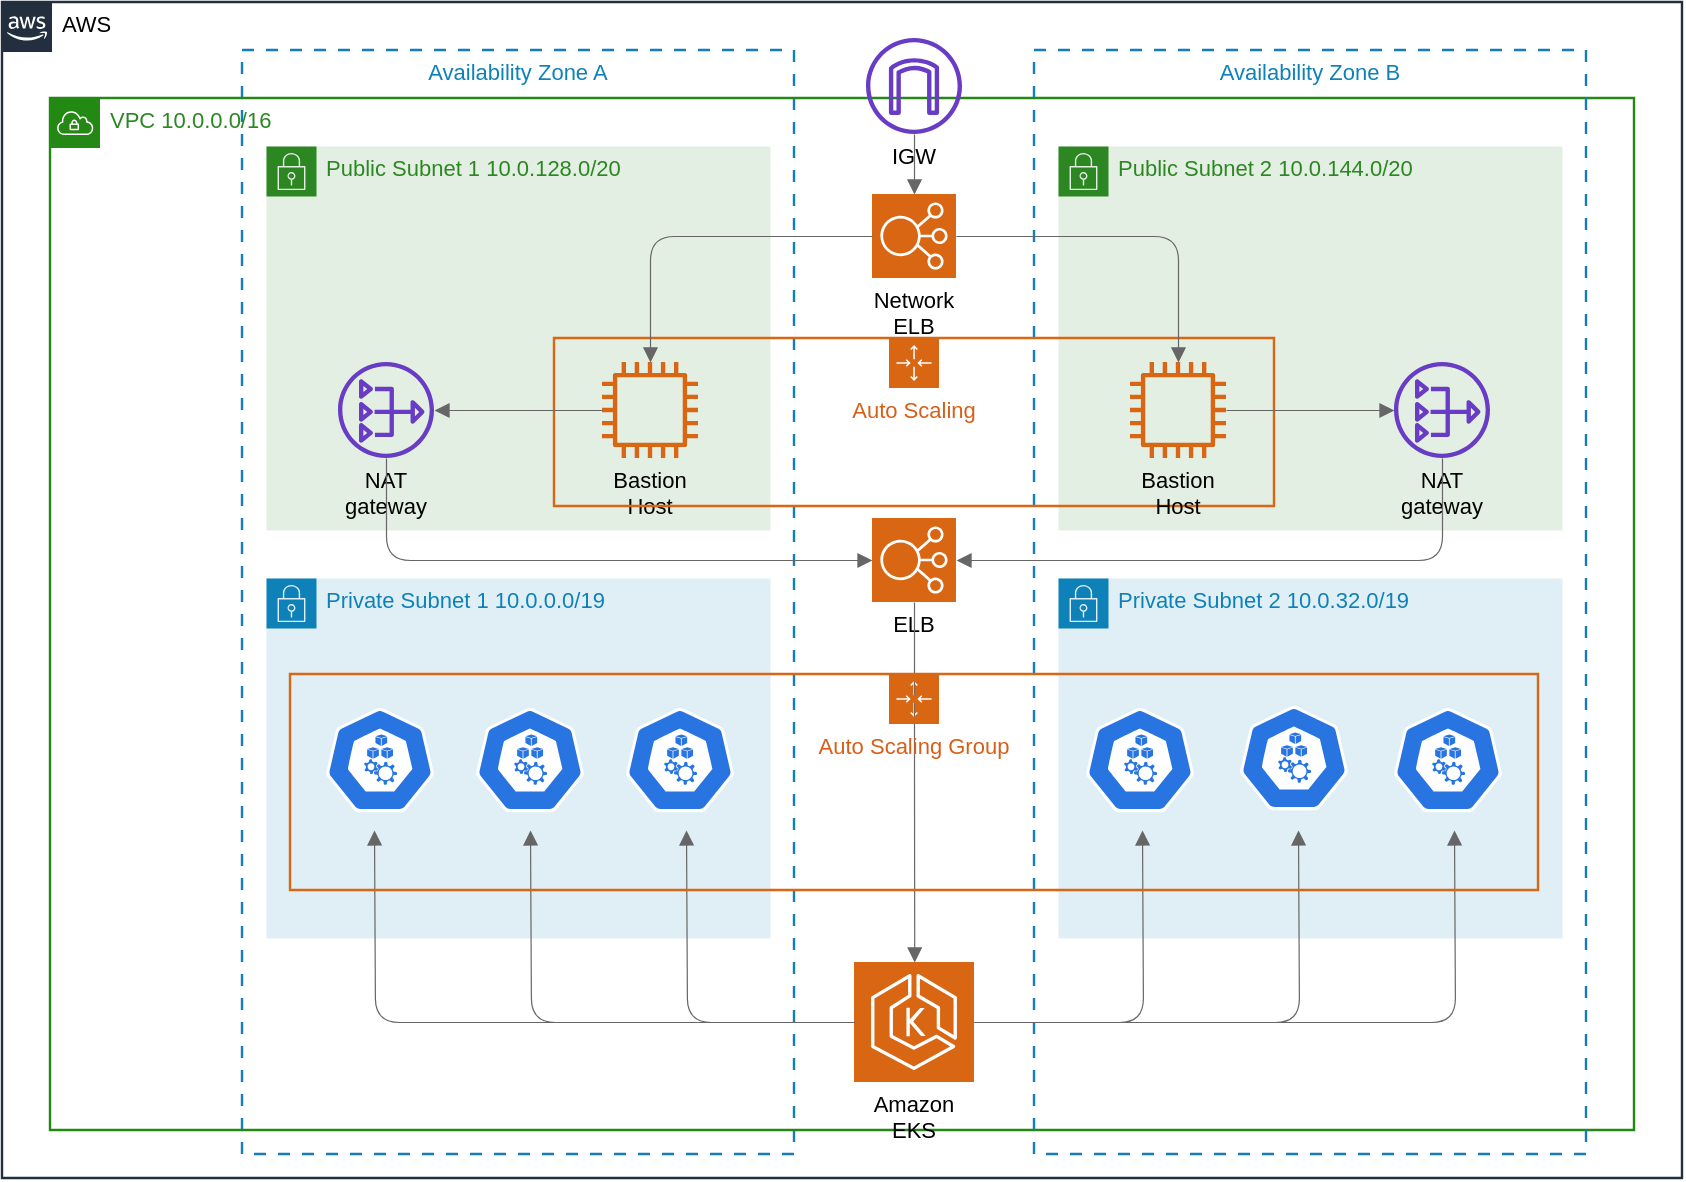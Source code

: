 <mxfile version="12.2.7" type="github" pages="2">
  <diagram id="dHQVJWcZbnQs-88rT2f-" name="Page-1">
    <mxGraphModel dx="946" dy="535" grid="1" gridSize="10" guides="1" tooltips="1" connect="1" arrows="1" fold="1" page="1" pageScale="1" pageWidth="827" pageHeight="1169" math="0" shadow="0">
      <root>
        <mxCell id="0"/>
        <mxCell id="1" parent="0"/>
        <mxCell id="4P0GgKVW7XmWCGAA4Uph-2" value="AWS" style="html=1;whiteSpace=wrap;shape=mxgraph.aws4.group;grIcon=mxgraph.aws4.group_aws_cloud_alt;verticalAlign=top;align=left;spacingLeft=30;fillColor=none;fillOpacity=100;fontSize=11;spacing=0;strokeColor=#232f3e;strokeOpacity=100;strokeWidth=1.2;" vertex="1" parent="1">
          <mxGeometry x="108" y="120" width="840" height="588" as="geometry"/>
        </mxCell>
        <mxCell id="4P0GgKVW7XmWCGAA4Uph-7" value="Availability Zone A" style="html=1;whiteSpace=wrap;verticalAlign=top;fillColor=none;fillOpacity=100;dashed=1;dashPattern=5 5;fontColor=#0E82B8;fontSize=11;spacing=0;strokeColor=#147eba;strokeOpacity=100;strokeWidth=1.2;" vertex="1" parent="1">
          <mxGeometry x="228" y="144" width="276" height="552" as="geometry"/>
        </mxCell>
        <mxCell id="4P0GgKVW7XmWCGAA4Uph-3" value="VPC 10.0.0.0/16" style="html=1;whiteSpace=wrap;shape=mxgraph.aws4.group;grIcon=mxgraph.aws4.group_vpc;verticalAlign=top;align=left;spacingLeft=30;fillColor=none;fillOpacity=100;fontColor=#2C8723;fontSize=11;spacing=0;strokeColor=#248814;strokeOpacity=100;strokeWidth=1.2;" vertex="1" parent="1">
          <mxGeometry x="132" y="168" width="792" height="516" as="geometry"/>
        </mxCell>
        <mxCell id="4P0GgKVW7XmWCGAA4Uph-1" value="Private Subnet 1 10.0.0.0/19" style="html=1;whiteSpace=wrap;shape=mxgraph.aws4.group;grIcon=mxgraph.aws4.group_security_group;grStroke=0;verticalAlign=top;align=left;spacingLeft=30;fillOpacity=100;fillColor=#E0EFF6;strokeColor=#0E82B8;fontColor=#0E82B8;fontSize=11;spacing=0;strokeOpacity=100;strokeWidth=0;" vertex="1" parent="1">
          <mxGeometry x="240" y="408" width="252" height="180" as="geometry"/>
        </mxCell>
        <mxCell id="4P0GgKVW7XmWCGAA4Uph-4" value="Public Subnet 1 10.0.128.0/20" style="html=1;whiteSpace=wrap;shape=mxgraph.aws4.group;grIcon=mxgraph.aws4.group_security_group;grStroke=0;verticalAlign=top;align=left;spacingLeft=30;fillOpacity=100;fillColor=#E4EFE3;strokeColor=#2C8723;fontColor=#2C8723;fontSize=11;spacing=0;strokeOpacity=100;strokeWidth=0;" vertex="1" parent="1">
          <mxGeometry x="240" y="192" width="252" height="192" as="geometry"/>
        </mxCell>
        <mxCell id="4P0GgKVW7XmWCGAA4Uph-5" value="Bastion Host" style="html=1;whiteSpace=wrap;shape=mxgraph.aws4.instance2;labelPosition=center;verticalLabelPosition=bottom;align=center;verticalAlign=top;strokeColor=none;fontSize=11;spacing=0;strokeOpacity=100;fillColor=#d86613;strokeWidth=1.2;" vertex="1" parent="1">
          <mxGeometry x="408" y="300" width="48" height="48" as="geometry"/>
        </mxCell>
        <mxCell id="4P0GgKVW7XmWCGAA4Uph-6" value="Availability Zone B" style="html=1;whiteSpace=wrap;verticalAlign=top;fillColor=none;fillOpacity=100;dashed=1;dashPattern=5 5;fontColor=#0E82B8;fontSize=11;spacing=0;strokeColor=#147eba;strokeOpacity=100;strokeWidth=1.2;" vertex="1" parent="1">
          <mxGeometry x="624" y="144" width="276" height="552" as="geometry"/>
        </mxCell>
        <mxCell id="4P0GgKVW7XmWCGAA4Uph-8" value="Public Subnet 2 10.0.144.0/20" style="html=1;whiteSpace=wrap;shape=mxgraph.aws4.group;grIcon=mxgraph.aws4.group_security_group;grStroke=0;verticalAlign=top;align=left;spacingLeft=30;fillOpacity=100;fillColor=#E4EFE3;strokeColor=#2C8723;fontColor=#2C8723;fontSize=11;spacing=0;strokeOpacity=100;strokeWidth=0;" vertex="1" parent="1">
          <mxGeometry x="636" y="192" width="252" height="192" as="geometry"/>
        </mxCell>
        <mxCell id="4P0GgKVW7XmWCGAA4Uph-9" value="Private Subnet 2 10.0.32.0/19" style="html=1;whiteSpace=wrap;shape=mxgraph.aws4.group;grIcon=mxgraph.aws4.group_security_group;grStroke=0;verticalAlign=top;align=left;spacingLeft=30;fillOpacity=100;fillColor=#E0EFF6;strokeColor=#0E82B8;fontColor=#0E82B8;fontSize=11;spacing=0;strokeOpacity=100;strokeWidth=0;" vertex="1" parent="1">
          <mxGeometry x="636" y="408" width="252" height="180" as="geometry"/>
        </mxCell>
        <mxCell id="4P0GgKVW7XmWCGAA4Uph-11" value="Network ELB" style="html=1;whiteSpace=wrap;shape=mxgraph.aws4.resourceIcon;resIcon=mxgraph.aws4.elastic_load_balancing;verticalLabelPosition=bottom;align=center;verticalAlign=top;strokeColor=#ffffff;fontSize=11;spacing=0;strokeOpacity=100;fillColor=#d86613;strokeWidth=1.2;" vertex="1" parent="1">
          <mxGeometry x="543" y="216" width="42" height="42" as="geometry"/>
        </mxCell>
        <mxCell id="4P0GgKVW7XmWCGAA4Uph-12" value="Amazon EKS" style="html=1;whiteSpace=wrap;shape=mxgraph.aws4.resourceIcon;resIcon=mxgraph.aws4.eks;verticalLabelPosition=bottom;align=center;verticalAlign=top;strokeColor=#ffffff;fontSize=11;spacing=0;strokeOpacity=100;fillColor=#d86613;strokeWidth=1.2;" vertex="1" parent="1">
          <mxGeometry x="534" y="600" width="60" height="60" as="geometry"/>
        </mxCell>
        <mxCell id="4P0GgKVW7XmWCGAA4Uph-18" value="" style="html=1;jettySize=18;fontSize=11;strokeColor=#666666;strokeOpacity=100;strokeWidth=0.6;rounded=1;arcSize=24;edgeStyle=orthogonalEdgeStyle;startArrow=none;endArrow=block;endFill=1;exitX=1;exitY=0.5;exitPerimeter=1;entryX=0.5;entryY=1;entryPerimeter=1;" edge="1" parent="1" source="4P0GgKVW7XmWCGAA4Uph-12">
          <mxGeometry width="100" height="100" relative="1" as="geometry">
            <mxPoint x="678" y="534" as="targetPoint"/>
          </mxGeometry>
        </mxCell>
        <mxCell id="4P0GgKVW7XmWCGAA4Uph-19" value="" style="html=1;jettySize=18;fontSize=11;strokeColor=#666666;strokeOpacity=100;strokeWidth=0.6;rounded=1;arcSize=24;edgeStyle=orthogonalEdgeStyle;startArrow=none;endArrow=block;endFill=1;exitX=1;exitY=0.5;exitPerimeter=1;entryX=0.5;entryY=1;entryPerimeter=1;" edge="1" parent="1" source="4P0GgKVW7XmWCGAA4Uph-12">
          <mxGeometry width="100" height="100" relative="1" as="geometry">
            <mxPoint x="756" y="534" as="targetPoint"/>
          </mxGeometry>
        </mxCell>
        <mxCell id="4P0GgKVW7XmWCGAA4Uph-20" value="" style="html=1;jettySize=18;fontSize=11;strokeColor=#666666;strokeOpacity=100;strokeWidth=0.6;rounded=1;arcSize=24;edgeStyle=orthogonalEdgeStyle;startArrow=none;endArrow=block;endFill=1;exitX=1;exitY=0.5;exitPerimeter=1;entryX=0.5;entryY=1;entryPerimeter=1;" edge="1" parent="1" source="4P0GgKVW7XmWCGAA4Uph-12">
          <mxGeometry width="100" height="100" relative="1" as="geometry">
            <mxPoint x="834" y="534" as="targetPoint"/>
          </mxGeometry>
        </mxCell>
        <mxCell id="4P0GgKVW7XmWCGAA4Uph-21" value="" style="html=1;jettySize=18;fontSize=11;strokeColor=#666666;strokeOpacity=100;strokeWidth=0.6;rounded=1;arcSize=24;edgeStyle=orthogonalEdgeStyle;startArrow=none;endArrow=block;endFill=1;exitX=0;exitY=0.5;exitPerimeter=1;entryX=0.5;entryY=1;entryPerimeter=1;" edge="1" parent="1" source="4P0GgKVW7XmWCGAA4Uph-12">
          <mxGeometry width="100" height="100" relative="1" as="geometry">
            <mxPoint x="294" y="534" as="targetPoint"/>
          </mxGeometry>
        </mxCell>
        <mxCell id="4P0GgKVW7XmWCGAA4Uph-22" value="" style="html=1;jettySize=18;fontSize=11;strokeColor=#666666;strokeOpacity=100;strokeWidth=0.6;rounded=1;arcSize=24;edgeStyle=orthogonalEdgeStyle;startArrow=none;endArrow=block;endFill=1;exitX=0;exitY=0.5;exitPerimeter=1;entryX=0.5;entryY=1;entryPerimeter=1;" edge="1" parent="1" source="4P0GgKVW7XmWCGAA4Uph-12">
          <mxGeometry width="100" height="100" relative="1" as="geometry">
            <mxPoint x="372" y="534" as="targetPoint"/>
          </mxGeometry>
        </mxCell>
        <mxCell id="4P0GgKVW7XmWCGAA4Uph-23" value="" style="html=1;jettySize=18;fontSize=11;strokeColor=#666666;strokeOpacity=100;strokeWidth=0.6;rounded=1;arcSize=24;edgeStyle=orthogonalEdgeStyle;startArrow=none;endArrow=block;endFill=1;exitX=0;exitY=0.5;exitPerimeter=1;entryX=0.5;entryY=1;entryPerimeter=1;" edge="1" parent="1" source="4P0GgKVW7XmWCGAA4Uph-12">
          <mxGeometry width="100" height="100" relative="1" as="geometry">
            <mxPoint x="450" y="534" as="targetPoint"/>
          </mxGeometry>
        </mxCell>
        <mxCell id="4P0GgKVW7XmWCGAA4Uph-24" value="Auto Scaling" style="html=1;whiteSpace=wrap;shape=mxgraph.aws4.groupCenter;grIcon=mxgraph.aws4.group_auto_scaling_group;grStroke=1;verticalAlign=top;fillColor=none;fillOpacity=100;fontColor=#D75F17;spacingTop=25;fontSize=11;spacing=0;strokeColor=#d86613;strokeOpacity=100;strokeWidth=1.2;" vertex="1" parent="1">
          <mxGeometry x="384" y="288" width="360" height="84" as="geometry"/>
        </mxCell>
        <mxCell id="4P0GgKVW7XmWCGAA4Uph-25" value="IGW" style="html=1;whiteSpace=wrap;shape=mxgraph.aws4.internet_gateway;labelPosition=center;verticalLabelPosition=bottom;align=center;verticalAlign=top;strokeColor=none;fontSize=11;spacing=0;strokeOpacity=100;fillColor=#693cc5;strokeWidth=1.2;" vertex="1" parent="1">
          <mxGeometry x="540" y="138" width="48" height="48" as="geometry"/>
        </mxCell>
        <mxCell id="4P0GgKVW7XmWCGAA4Uph-26" value="" style="html=1;jettySize=18;fontSize=11;strokeColor=#666666;strokeOpacity=100;strokeWidth=0.6;rounded=1;arcSize=24;edgeStyle=orthogonalEdgeStyle;startArrow=none;endArrow=block;endFill=1;exitX=0.5;exitY=1;exitPerimeter=1;entryX=0.5;entryY=0;entryPerimeter=1;" edge="1" parent="1" source="4P0GgKVW7XmWCGAA4Uph-25" target="4P0GgKVW7XmWCGAA4Uph-11">
          <mxGeometry width="100" height="100" relative="1" as="geometry"/>
        </mxCell>
        <mxCell id="4P0GgKVW7XmWCGAA4Uph-27" value="Bastion Host" style="html=1;whiteSpace=wrap;shape=mxgraph.aws4.instance2;labelPosition=center;verticalLabelPosition=bottom;align=center;verticalAlign=top;strokeColor=none;fontSize=11;spacing=0;strokeOpacity=100;fillColor=#d86613;strokeWidth=1.2;" vertex="1" parent="1">
          <mxGeometry x="672" y="300" width="48" height="48" as="geometry"/>
        </mxCell>
        <mxCell id="4P0GgKVW7XmWCGAA4Uph-28" value="NAT gateway" style="html=1;whiteSpace=wrap;shape=mxgraph.aws4.nat_gateway;labelPosition=center;verticalLabelPosition=bottom;align=center;verticalAlign=top;strokeColor=none;fontSize=11;spacing=0;strokeOpacity=100;fillColor=#693cc5;strokeWidth=1.2;" vertex="1" parent="1">
          <mxGeometry x="276" y="300" width="48" height="48" as="geometry"/>
        </mxCell>
        <mxCell id="4P0GgKVW7XmWCGAA4Uph-29" value="NAT gateway" style="html=1;whiteSpace=wrap;shape=mxgraph.aws4.nat_gateway;labelPosition=center;verticalLabelPosition=bottom;align=center;verticalAlign=top;strokeColor=none;fontSize=11;spacing=0;strokeOpacity=100;fillColor=#693cc5;strokeWidth=1.2;" vertex="1" parent="1">
          <mxGeometry x="804" y="300" width="48" height="48" as="geometry"/>
        </mxCell>
        <mxCell id="4P0GgKVW7XmWCGAA4Uph-30" value="" style="html=1;jettySize=18;fontSize=11;strokeColor=#666666;strokeOpacity=100;strokeWidth=0.6;rounded=1;arcSize=24;edgeStyle=orthogonalEdgeStyle;startArrow=none;endArrow=block;endFill=1;exitX=0;exitY=0.5;exitPerimeter=1;entryX=0.5;entryY=0;entryPerimeter=1;" edge="1" parent="1" source="4P0GgKVW7XmWCGAA4Uph-11" target="4P0GgKVW7XmWCGAA4Uph-5">
          <mxGeometry width="100" height="100" relative="1" as="geometry"/>
        </mxCell>
        <mxCell id="4P0GgKVW7XmWCGAA4Uph-31" value="" style="html=1;jettySize=18;fontSize=11;strokeColor=#666666;strokeOpacity=100;strokeWidth=0.6;rounded=1;arcSize=24;edgeStyle=orthogonalEdgeStyle;startArrow=none;endArrow=block;endFill=1;exitX=1.0;exitY=0.5;exitPerimeter=1;entryX=0.5;entryY=0;entryPerimeter=1;" edge="1" parent="1" source="4P0GgKVW7XmWCGAA4Uph-11" target="4P0GgKVW7XmWCGAA4Uph-27">
          <mxGeometry width="100" height="100" relative="1" as="geometry"/>
        </mxCell>
        <mxCell id="4P0GgKVW7XmWCGAA4Uph-32" value="" style="html=1;jettySize=18;fontSize=11;strokeColor=#666666;strokeOpacity=100;strokeWidth=0.6;rounded=1;arcSize=24;edgeStyle=orthogonalEdgeStyle;startArrow=none;endArrow=block;endFill=1;exitX=0;exitY=0.5;exitPerimeter=1;entryX=1;entryY=0.5;entryPerimeter=1;" edge="1" parent="1" source="4P0GgKVW7XmWCGAA4Uph-5" target="4P0GgKVW7XmWCGAA4Uph-28">
          <mxGeometry width="100" height="100" relative="1" as="geometry"/>
        </mxCell>
        <mxCell id="4P0GgKVW7XmWCGAA4Uph-33" value="" style="html=1;jettySize=18;fontSize=11;strokeColor=#666666;strokeOpacity=100;strokeWidth=0.6;rounded=1;arcSize=24;edgeStyle=orthogonalEdgeStyle;startArrow=none;endArrow=block;endFill=1;exitX=1;exitY=0.5;exitPerimeter=1;entryX=0;entryY=0.5;entryPerimeter=1;" edge="1" parent="1" source="4P0GgKVW7XmWCGAA4Uph-27" target="4P0GgKVW7XmWCGAA4Uph-29">
          <mxGeometry width="100" height="100" relative="1" as="geometry"/>
        </mxCell>
        <mxCell id="4P0GgKVW7XmWCGAA4Uph-34" value="ELB" style="html=1;whiteSpace=wrap;shape=mxgraph.aws4.resourceIcon;resIcon=mxgraph.aws4.elastic_load_balancing;verticalLabelPosition=bottom;align=center;verticalAlign=top;strokeColor=#ffffff;fontSize=11;spacing=0;strokeOpacity=100;fillColor=#d86613;strokeWidth=1.2;" vertex="1" parent="1">
          <mxGeometry x="543" y="378" width="42" height="42" as="geometry"/>
        </mxCell>
        <mxCell id="4P0GgKVW7XmWCGAA4Uph-35" value="" style="html=1;jettySize=18;fontSize=11;strokeColor=#666666;strokeOpacity=100;strokeWidth=0.6;rounded=1;arcSize=24;edgeStyle=orthogonalEdgeStyle;startArrow=none;endArrow=block;endFill=1;exitX=0.5;exitY=1;exitPerimeter=1;entryX=0;entryY=0.5;entryPerimeter=1;" edge="1" parent="1" source="4P0GgKVW7XmWCGAA4Uph-28" target="4P0GgKVW7XmWCGAA4Uph-34">
          <mxGeometry width="100" height="100" relative="1" as="geometry"/>
        </mxCell>
        <mxCell id="4P0GgKVW7XmWCGAA4Uph-36" value="" style="html=1;jettySize=18;fontSize=11;strokeColor=#666666;strokeOpacity=100;strokeWidth=0.6;rounded=1;arcSize=24;edgeStyle=orthogonalEdgeStyle;startArrow=none;endArrow=block;endFill=1;exitX=0.5;exitY=1;exitPerimeter=1;entryX=1.0;entryY=0.5;entryPerimeter=1;" edge="1" parent="1" source="4P0GgKVW7XmWCGAA4Uph-29" target="4P0GgKVW7XmWCGAA4Uph-34">
          <mxGeometry width="100" height="100" relative="1" as="geometry"/>
        </mxCell>
        <mxCell id="4P0GgKVW7XmWCGAA4Uph-37" value="" style="html=1;jettySize=18;fontSize=11;strokeColor=#666666;strokeOpacity=100;strokeWidth=0.6;rounded=1;arcSize=24;edgeStyle=orthogonalEdgeStyle;startArrow=none;endArrow=block;endFill=1;exitX=0.5;exitY=1.0;exitPerimeter=1;entryX=0.502;entryY=0;entryPerimeter=1;" edge="1" parent="1" source="4P0GgKVW7XmWCGAA4Uph-34" target="4P0GgKVW7XmWCGAA4Uph-12">
          <mxGeometry width="100" height="100" relative="1" as="geometry"/>
        </mxCell>
        <mxCell id="-gLeASnWciW0bCx36vPa-2" value="" style="html=1;dashed=0;whitespace=wrap;fillColor=#2875E2;strokeColor=#ffffff;points=[[0.005,0.63,0],[0.1,0.2,0],[0.9,0.2,0],[0.5,0,0],[0.995,0.63,0],[0.72,0.99,0],[0.5,1,0],[0.28,0.99,0]];shape=mxgraph.kubernetes.icon;prIcon=node" vertex="1" parent="1">
          <mxGeometry x="270" y="470" width="54" height="58" as="geometry"/>
        </mxCell>
        <mxCell id="-gLeASnWciW0bCx36vPa-3" value="" style="html=1;dashed=0;whitespace=wrap;fillColor=#2875E2;strokeColor=#ffffff;points=[[0.005,0.63,0],[0.1,0.2,0],[0.9,0.2,0],[0.5,0,0],[0.995,0.63,0],[0.72,0.99,0],[0.5,1,0],[0.28,0.99,0]];shape=mxgraph.kubernetes.icon;prIcon=node" vertex="1" parent="1">
          <mxGeometry x="345" y="470" width="54" height="58" as="geometry"/>
        </mxCell>
        <mxCell id="-gLeASnWciW0bCx36vPa-4" value="" style="html=1;dashed=0;whitespace=wrap;fillColor=#2875E2;strokeColor=#ffffff;points=[[0.005,0.63,0],[0.1,0.2,0],[0.9,0.2,0],[0.5,0,0],[0.995,0.63,0],[0.72,0.99,0],[0.5,1,0],[0.28,0.99,0]];shape=mxgraph.kubernetes.icon;prIcon=node" vertex="1" parent="1">
          <mxGeometry x="420" y="470" width="54" height="58" as="geometry"/>
        </mxCell>
        <mxCell id="-gLeASnWciW0bCx36vPa-5" value="" style="html=1;dashed=0;whitespace=wrap;fillColor=#2875E2;strokeColor=#ffffff;points=[[0.005,0.63,0],[0.1,0.2,0],[0.9,0.2,0],[0.5,0,0],[0.995,0.63,0],[0.72,0.99,0],[0.5,1,0],[0.28,0.99,0]];shape=mxgraph.kubernetes.icon;prIcon=node" vertex="1" parent="1">
          <mxGeometry x="650" y="470" width="54" height="58" as="geometry"/>
        </mxCell>
        <mxCell id="-gLeASnWciW0bCx36vPa-6" value="" style="html=1;dashed=0;whitespace=wrap;fillColor=#2875E2;strokeColor=#ffffff;points=[[0.005,0.63,0],[0.1,0.2,0],[0.9,0.2,0],[0.5,0,0],[0.995,0.63,0],[0.72,0.99,0],[0.5,1,0],[0.28,0.99,0]];shape=mxgraph.kubernetes.icon;prIcon=node" vertex="1" parent="1">
          <mxGeometry x="727" y="469" width="54" height="58" as="geometry"/>
        </mxCell>
        <mxCell id="-gLeASnWciW0bCx36vPa-7" value="" style="html=1;dashed=0;whitespace=wrap;fillColor=#2875E2;strokeColor=#ffffff;points=[[0.005,0.63,0],[0.1,0.2,0],[0.9,0.2,0],[0.5,0,0],[0.995,0.63,0],[0.72,0.99,0],[0.5,1,0],[0.28,0.99,0]];shape=mxgraph.kubernetes.icon;prIcon=node" vertex="1" parent="1">
          <mxGeometry x="804" y="470" width="54" height="58" as="geometry"/>
        </mxCell>
        <mxCell id="4P0GgKVW7XmWCGAA4Uph-38" value="Auto Scaling Group" style="html=1;whiteSpace=wrap;shape=mxgraph.aws4.groupCenter;grIcon=mxgraph.aws4.group_auto_scaling_group;grStroke=1;verticalAlign=top;fillColor=none;fillOpacity=100;fontColor=#D75F17;spacingTop=25;fontSize=11;spacing=0;strokeColor=#d86613;strokeOpacity=100;strokeWidth=1.2;" vertex="1" parent="1">
          <mxGeometry x="252" y="456" width="624" height="108" as="geometry"/>
        </mxCell>
      </root>
    </mxGraphModel>
  </diagram>
  <diagram id="OmynXbFORDOkbA6GmS9q" name="Page-2">
    <mxGraphModel dx="946" dy="535" grid="1" gridSize="10" guides="1" tooltips="1" connect="1" arrows="1" fold="1" page="1" pageScale="1" pageWidth="827" pageHeight="1169" math="0" shadow="0">
      <root>
        <mxCell id="Hji5cvBM2k3wOwaNork3-0"/>
        <mxCell id="Hji5cvBM2k3wOwaNork3-1" parent="Hji5cvBM2k3wOwaNork3-0"/>
        <mxCell id="Hji5cvBM2k3wOwaNork3-78" value="VPC 10.0.0.0/16" style="html=1;whiteSpace=wrap;shape=mxgraph.aws4.group;grIcon=mxgraph.aws4.group_vpc;verticalAlign=top;align=left;spacingLeft=30;fillColor=none;fillOpacity=100;fontColor=#2C8723;fontSize=11;spacing=0;strokeColor=#248814;strokeOpacity=100;strokeWidth=1.2;" vertex="1" parent="Hji5cvBM2k3wOwaNork3-1">
          <mxGeometry x="82" y="166" width="912" height="588" as="geometry"/>
        </mxCell>
        <mxCell id="xUdxgYJqyFcKr5hTfbhT-1" value="   Namespace-1" style="html=1;whiteSpace=wrap;fontSize=11;spacing=0;strokeColor=#666666;strokeOpacity=100;fillOpacity=0;rounded=1;absoluteArcSize=1;arcSize=2.4;fillColor=#000000;dashed=1;dashPattern=1 4;strokeWidth=1.8;" vertex="1" parent="Hji5cvBM2k3wOwaNork3-1">
          <mxGeometry x="658" y="452" width="252" height="96" as="geometry"/>
        </mxCell>
        <mxCell id="Hji5cvBM2k3wOwaNork3-121" value="Auto Scaling" style="html=1;whiteSpace=wrap;shape=mxgraph.aws4.groupCenter;grIcon=mxgraph.aws4.group_auto_scaling_group;grStroke=1;verticalAlign=top;fillColor=none;fillOpacity=100;fontColor=#D75F17;spacingTop=25;fontSize=11;spacing=0;strokeColor=#d86613;strokeOpacity=100;strokeWidth=1.2;" vertex="1" parent="Hji5cvBM2k3wOwaNork3-1">
          <mxGeometry x="370" y="467" width="408" height="71" as="geometry"/>
        </mxCell>
        <mxCell id="Hji5cvBM2k3wOwaNork3-76" value="Private Subnet 1 10.0.0.0/19" style="html=1;whiteSpace=wrap;shape=mxgraph.aws4.group;grIcon=mxgraph.aws4.group_security_group;grStroke=0;verticalAlign=top;align=left;spacingLeft=30;fillOpacity=100;fillColor=#E0EFF6;strokeColor=#0E82B8;fontColor=#0E82B8;fontSize=11;spacing=0;strokeOpacity=100;strokeWidth=0;" vertex="1" parent="Hji5cvBM2k3wOwaNork3-1">
          <mxGeometry x="190" y="394" width="312" height="348" as="geometry"/>
        </mxCell>
        <mxCell id="Hji5cvBM2k3wOwaNork3-77" value="AWS" style="html=1;whiteSpace=wrap;shape=mxgraph.aws4.group;grIcon=mxgraph.aws4.group_aws_cloud_alt;verticalAlign=top;align=left;spacingLeft=30;fillColor=none;fillOpacity=100;fontSize=11;spacing=0;strokeColor=#232f3e;strokeOpacity=100;strokeWidth=1.2;" vertex="1" parent="Hji5cvBM2k3wOwaNork3-1">
          <mxGeometry x="58" y="118" width="960" height="660" as="geometry"/>
        </mxCell>
        <mxCell id="Hji5cvBM2k3wOwaNork3-79" value="Public Subnet 1 10.0.128.0/20" style="html=1;whiteSpace=wrap;shape=mxgraph.aws4.group;grIcon=mxgraph.aws4.group_security_group;grStroke=0;verticalAlign=top;align=left;spacingLeft=30;fillOpacity=100;fillColor=#E4EFE3;strokeColor=#2C8723;fontColor=#2C8723;fontSize=11;spacing=0;strokeOpacity=100;strokeWidth=0;" vertex="1" parent="Hji5cvBM2k3wOwaNork3-1">
          <mxGeometry x="190" y="202" width="312" height="180" as="geometry"/>
        </mxCell>
        <mxCell id="Hji5cvBM2k3wOwaNork3-80" value="Bastion Host" style="html=1;whiteSpace=wrap;shape=mxgraph.aws4.instance2;labelPosition=center;verticalLabelPosition=bottom;align=center;verticalAlign=top;strokeColor=none;fontSize=11;spacing=0;strokeOpacity=100;fillColor=#d86613;strokeWidth=1.2;" vertex="1" parent="Hji5cvBM2k3wOwaNork3-1">
          <mxGeometry x="418" y="297" width="48" height="48" as="geometry"/>
        </mxCell>
        <mxCell id="Hji5cvBM2k3wOwaNork3-81" value="" style="html=1;whiteSpace=wrap;fontSize=11;spacing=0;strokeOpacity=100;fillColor=#326ce5;strokeWidth=1.2;" vertex="1" parent="Hji5cvBM2k3wOwaNork3-1">
          <mxGeometry x="319" y="682" width="54" height="54" as="geometry"/>
        </mxCell>
        <mxCell id="Hji5cvBM2k3wOwaNork3-82" value="Availability Zone B" style="html=1;whiteSpace=wrap;verticalAlign=top;fillColor=none;fillOpacity=100;dashed=1;dashPattern=5 5;fontColor=#0E82B8;fontSize=11;spacing=0;strokeColor=#147eba;strokeOpacity=100;strokeWidth=1.2;" vertex="1" parent="Hji5cvBM2k3wOwaNork3-1">
          <mxGeometry x="634" y="142" width="336" height="624" as="geometry"/>
        </mxCell>
        <mxCell id="Hji5cvBM2k3wOwaNork3-83" value="Availability Zone A" style="html=1;whiteSpace=wrap;verticalAlign=top;fillColor=none;fillOpacity=100;dashed=1;dashPattern=5 5;fontColor=#0E82B8;fontSize=11;spacing=0;strokeColor=#147eba;strokeOpacity=100;strokeWidth=1.2;" vertex="1" parent="Hji5cvBM2k3wOwaNork3-1">
          <mxGeometry x="178" y="142" width="336" height="624" as="geometry"/>
        </mxCell>
        <mxCell id="Hji5cvBM2k3wOwaNork3-84" value="   Namespace-1" style="html=1;whiteSpace=wrap;fontSize=11;spacing=0;strokeColor=#666666;strokeOpacity=100;fillOpacity=0;rounded=1;absoluteArcSize=1;arcSize=2.4;fillColor=#000000;dashed=1;dashPattern=1 4;strokeWidth=1.8;" vertex="1" parent="Hji5cvBM2k3wOwaNork3-1">
          <mxGeometry x="652" y="454" width="252" height="96" as="geometry"/>
        </mxCell>
        <mxCell id="Hji5cvBM2k3wOwaNork3-87" value="" style="html=1;jettySize=18;fontSize=11;strokeColor=#666666;strokeOpacity=100;strokeWidth=0.6;rounded=1;arcSize=24;edgeStyle=orthogonalEdgeStyle;startArrow=none;endArrow=none;exitX=0.026;exitY=0.5;exitPerimeter=1;entryX=0.026;entryY=0.5;entryPerimeter=1;" edge="1" parent="Hji5cvBM2k3wOwaNork3-1" source="Hji5cvBM2k3wOwaNork3-81">
          <mxGeometry width="100" height="100" relative="1" as="geometry">
            <mxPoint x="222" y="454" as="targetPoint"/>
          </mxGeometry>
        </mxCell>
        <mxCell id="Hji5cvBM2k3wOwaNork3-88" value="Public Subnet 2 10.0.144.0/20" style="html=1;whiteSpace=wrap;shape=mxgraph.aws4.group;grIcon=mxgraph.aws4.group_security_group;grStroke=0;verticalAlign=top;align=left;spacingLeft=30;fillOpacity=100;fillColor=#E4EFE3;strokeColor=#2C8723;fontColor=#2C8723;fontSize=11;spacing=0;strokeOpacity=100;strokeWidth=0;" vertex="1" parent="Hji5cvBM2k3wOwaNork3-1">
          <mxGeometry x="646" y="202" width="312" height="180" as="geometry"/>
        </mxCell>
        <mxCell id="Hji5cvBM2k3wOwaNork3-89" value="Bastion Host" style="html=1;whiteSpace=wrap;shape=mxgraph.aws4.instance2;labelPosition=center;verticalLabelPosition=bottom;align=center;verticalAlign=top;strokeColor=none;fontSize=11;spacing=0;strokeOpacity=100;fillColor=#d86613;strokeWidth=1.2;" vertex="1" parent="Hji5cvBM2k3wOwaNork3-1">
          <mxGeometry x="676" y="297" width="48" height="48" as="geometry"/>
        </mxCell>
        <mxCell id="Hji5cvBM2k3wOwaNork3-90" value="Namespace-1	" style="html=1;whiteSpace=wrap;fontSize=11;spacing=0;strokeColor=#666666;strokeOpacity=100;fillOpacity=0;rounded=1;absoluteArcSize=1;arcSize=2.4;fillColor=#000000;dashed=1;dashPattern=1 4;strokeWidth=1.8;" vertex="1" parent="Hji5cvBM2k3wOwaNork3-1">
          <mxGeometry x="658" y="454" width="252" height="96" as="geometry"/>
        </mxCell>
        <mxCell id="Hji5cvBM2k3wOwaNork3-91" value="Private Subnet 2 10.0.32.0/19" style="html=1;whiteSpace=wrap;shape=mxgraph.aws4.group;grIcon=mxgraph.aws4.group_security_group;grStroke=0;verticalAlign=top;align=left;spacingLeft=30;fillOpacity=100;fillColor=#E0EFF6;strokeColor=#0E82B8;fontColor=#0E82B8;fontSize=11;spacing=0;strokeOpacity=100;strokeWidth=0;" vertex="1" parent="Hji5cvBM2k3wOwaNork3-1">
          <mxGeometry x="646" y="394" width="312" height="348" as="geometry"/>
        </mxCell>
        <mxCell id="Hji5cvBM2k3wOwaNork3-92" value="" style="html=1;whiteSpace=wrap;fontSize=11;spacing=0;strokeOpacity=100;fillColor=#326ce5;strokeWidth=1.2;" vertex="1" parent="Hji5cvBM2k3wOwaNork3-1">
          <mxGeometry x="775" y="682" width="54" height="54" as="geometry"/>
        </mxCell>
        <mxCell id="Hji5cvBM2k3wOwaNork3-96" value="Network ELB" style="html=1;whiteSpace=wrap;shape=mxgraph.aws4.resourceIcon;resIcon=mxgraph.aws4.elastic_load_balancing;verticalLabelPosition=bottom;align=center;verticalAlign=top;strokeColor=#ffffff;fontSize=11;spacing=0;strokeOpacity=100;fillColor=#d86613;strokeWidth=1.2;" vertex="1" parent="Hji5cvBM2k3wOwaNork3-1">
          <mxGeometry x="550" y="215" width="48" height="48" as="geometry"/>
        </mxCell>
        <mxCell id="Hji5cvBM2k3wOwaNork3-97" value="ELB" style="html=1;whiteSpace=wrap;shape=mxgraph.aws4.resourceIcon;resIcon=mxgraph.aws4.elastic_load_balancing;verticalLabelPosition=bottom;align=center;verticalAlign=top;strokeColor=#ffffff;fontSize=11;spacing=0;strokeOpacity=100;fillColor=#d86613;strokeWidth=1.2;" vertex="1" parent="Hji5cvBM2k3wOwaNork3-1">
          <mxGeometry x="550" y="394" width="48" height="48" as="geometry"/>
        </mxCell>
        <mxCell id="Hji5cvBM2k3wOwaNork3-98" value="" style="html=1;jettySize=18;fontSize=11;strokeColor=#666666;strokeOpacity=100;strokeWidth=0.6;rounded=1;arcSize=24;edgeStyle=orthogonalEdgeStyle;startArrow=none;endArrow=none;exitX=0.5;exitY=1;exitPerimeter=1;entryX=0.974;entryY=0.5;entryPerimeter=1;" edge="1" parent="Hji5cvBM2k3wOwaNork3-1" source="Hji5cvBM2k3wOwaNork3-97" target="Hji5cvBM2k3wOwaNork3-81">
          <mxGeometry width="100" height="100" relative="1" as="geometry"/>
        </mxCell>
        <mxCell id="Hji5cvBM2k3wOwaNork3-99" value="" style="html=1;jettySize=18;fontSize=11;strokeColor=#666666;strokeOpacity=100;strokeWidth=0.6;rounded=1;arcSize=24;edgeStyle=orthogonalEdgeStyle;startArrow=none;endArrow=none;exitX=0.974;exitY=0.5;exitPerimeter=1;entryX=0.974;entryY=0.5;entryPerimeter=1;" edge="1" parent="Hji5cvBM2k3wOwaNork3-1" source="Hji5cvBM2k3wOwaNork3-92">
          <mxGeometry width="100" height="100" relative="1" as="geometry">
            <mxPoint x="927" y="454" as="targetPoint"/>
          </mxGeometry>
        </mxCell>
        <mxCell id="Hji5cvBM2k3wOwaNork3-100" value="" style="html=1;jettySize=18;fontSize=11;strokeColor=#666666;strokeOpacity=100;strokeWidth=0.6;rounded=1;arcSize=24;edgeStyle=orthogonalEdgeStyle;startArrow=none;endArrow=none;exitX=0.5;exitY=1;exitPerimeter=1;entryX=0.026;entryY=0.5;entryPerimeter=1;" edge="1" parent="Hji5cvBM2k3wOwaNork3-1" source="Hji5cvBM2k3wOwaNork3-97" target="Hji5cvBM2k3wOwaNork3-92">
          <mxGeometry width="100" height="100" relative="1" as="geometry"/>
        </mxCell>
        <mxCell id="Hji5cvBM2k3wOwaNork3-101" value="NAT gateway" style="html=1;whiteSpace=wrap;shape=mxgraph.aws4.nat_gateway;labelPosition=center;verticalLabelPosition=bottom;align=center;verticalAlign=top;strokeColor=none;fontSize=11;spacing=0;strokeOpacity=100;fillColor=#693cc5;strokeWidth=1.2;" vertex="1" parent="Hji5cvBM2k3wOwaNork3-1">
          <mxGeometry x="226" y="297" width="48" height="48" as="geometry"/>
        </mxCell>
        <mxCell id="Hji5cvBM2k3wOwaNork3-102" value="NAT gateway" style="html=1;whiteSpace=wrap;shape=mxgraph.aws4.nat_gateway;labelPosition=center;verticalLabelPosition=bottom;align=center;verticalAlign=top;strokeColor=none;fontSize=11;spacing=0;strokeOpacity=100;fillColor=#693cc5;strokeWidth=1.2;" vertex="1" parent="Hji5cvBM2k3wOwaNork3-1">
          <mxGeometry x="874" y="297" width="48" height="48" as="geometry"/>
        </mxCell>
        <mxCell id="Hji5cvBM2k3wOwaNork3-103" value="" style="html=1;jettySize=18;fontSize=11;strokeColor=#666666;strokeOpacity=100;strokeWidth=0.6;rounded=1;arcSize=24;edgeStyle=orthogonalEdgeStyle;startArrow=none;endArrow=none;exitX=0.5;exitY=1;exitPerimeter=1;entryX=0.5;entryY=0;entryPerimeter=1;" edge="1" parent="Hji5cvBM2k3wOwaNork3-1" source="Hji5cvBM2k3wOwaNork3-105" target="Hji5cvBM2k3wOwaNork3-96">
          <mxGeometry width="100" height="100" relative="1" as="geometry"/>
        </mxCell>
        <mxCell id="Hji5cvBM2k3wOwaNork3-104" value="Auto Scaling" style="html=1;whiteSpace=wrap;shape=mxgraph.aws4.groupCenter;grIcon=mxgraph.aws4.group_auto_scaling_group;grStroke=1;verticalAlign=top;fillColor=none;fillOpacity=100;fontColor=#D75F17;spacingTop=25;fontSize=11;spacing=0;strokeColor=#d86613;strokeOpacity=100;strokeWidth=1.2;" vertex="1" parent="Hji5cvBM2k3wOwaNork3-1">
          <mxGeometry x="388" y="288" width="372" height="81" as="geometry"/>
        </mxCell>
        <mxCell id="Hji5cvBM2k3wOwaNork3-105" value="IGW" style="html=1;whiteSpace=wrap;shape=mxgraph.aws4.internet_gateway;labelPosition=center;verticalLabelPosition=bottom;align=center;verticalAlign=top;strokeColor=none;fontSize=11;spacing=0;strokeOpacity=100;fillColor=#693cc5;strokeWidth=1.2;" vertex="1" parent="Hji5cvBM2k3wOwaNork3-1">
          <mxGeometry x="550" y="142" width="48" height="48" as="geometry"/>
        </mxCell>
        <mxCell id="Hji5cvBM2k3wOwaNork3-106" value="" style="html=1;jettySize=18;fontSize=11;strokeColor=#666666;strokeOpacity=100;strokeWidth=0.6;rounded=1;arcSize=24;edgeStyle=orthogonalEdgeStyle;startArrow=none;endArrow=none;exitX=0;exitY=0.5;exitPerimeter=1;entryX=0.5;entryY=0;entryPerimeter=1;" edge="1" parent="Hji5cvBM2k3wOwaNork3-1" source="Hji5cvBM2k3wOwaNork3-96" target="Hji5cvBM2k3wOwaNork3-80">
          <mxGeometry width="100" height="100" relative="1" as="geometry"/>
        </mxCell>
        <mxCell id="Hji5cvBM2k3wOwaNork3-107" value="" style="html=1;jettySize=18;fontSize=11;strokeColor=#666666;strokeOpacity=100;strokeWidth=0.6;rounded=1;arcSize=24;edgeStyle=orthogonalEdgeStyle;startArrow=none;endArrow=none;exitX=1;exitY=0.5;exitPerimeter=1;entryX=0.5;entryY=0;entryPerimeter=1;" edge="1" parent="Hji5cvBM2k3wOwaNork3-1" source="Hji5cvBM2k3wOwaNork3-96" target="Hji5cvBM2k3wOwaNork3-89">
          <mxGeometry width="100" height="100" relative="1" as="geometry"/>
        </mxCell>
        <mxCell id="Hji5cvBM2k3wOwaNork3-108" value="" style="html=1;jettySize=18;fontSize=11;strokeColor=#666666;strokeOpacity=100;strokeWidth=0.6;rounded=1;arcSize=24;edgeStyle=orthogonalEdgeStyle;startArrow=none;endArrow=none;exitX=1;exitY=0.5;exitPerimeter=1;entryX=0;entryY=0.5;entryPerimeter=1;" edge="1" parent="Hji5cvBM2k3wOwaNork3-1" source="Hji5cvBM2k3wOwaNork3-89" target="Hji5cvBM2k3wOwaNork3-102">
          <mxGeometry width="100" height="100" relative="1" as="geometry"/>
        </mxCell>
        <mxCell id="Hji5cvBM2k3wOwaNork3-109" value="" style="html=1;jettySize=18;fontSize=11;strokeColor=#666666;strokeOpacity=100;strokeWidth=0.6;rounded=1;arcSize=24;edgeStyle=orthogonalEdgeStyle;startArrow=none;endArrow=none;exitX=0;exitY=0.5;exitPerimeter=1;entryX=1;entryY=0.5;entryPerimeter=1;" edge="1" parent="Hji5cvBM2k3wOwaNork3-1" source="Hji5cvBM2k3wOwaNork3-80" target="Hji5cvBM2k3wOwaNork3-101">
          <mxGeometry width="100" height="100" relative="1" as="geometry"/>
        </mxCell>
        <mxCell id="Hji5cvBM2k3wOwaNork3-110" value="{{documentName}}" style="html=1;whiteSpace=wrap;;fontSize=16;fontColor=#b2b2b2;fontStyle=1;align=center;spacingLeft=5.628;spacingRight=9.38;spacingTop=2.68;spacing=4;strokeOpacity=0;fillOpacity=0;rounded=1;absoluteArcSize=1;arcSize=9.6;fillColor=#ffffff;strokeWidth=1.2;" vertex="1" parent="Hji5cvBM2k3wOwaNork3-1">
          <mxGeometry x="377" y="58" width="322" height="25" as="geometry"/>
        </mxCell>
        <mxCell id="Hji5cvBM2k3wOwaNork3-111" value="" style="html=1;jettySize=18;fontSize=11;strokeColor=#b2b2b2;strokeOpacity=100;strokeWidth=1.2;rounded=1;arcSize=16;startArrow=none;endArrow=none;exitX=0.139;exitY=0.967;exitPerimeter=1;entryX=0.868;entryY=0.967;entryPerimeter=1;" edge="1" parent="Hji5cvBM2k3wOwaNork3-1" source="Hji5cvBM2k3wOwaNork3-110" target="Hji5cvBM2k3wOwaNork3-110">
          <mxGeometry width="100" height="100" relative="1" as="geometry"/>
        </mxCell>
        <mxCell id="Hji5cvBM2k3wOwaNork3-112" value="Text" style="text;html=1;resizable=0;labelBackgroundColor=#ffffff;align=center;verticalAlign=middle;" vertex="1" parent="Hji5cvBM2k3wOwaNork3-111">
          <mxGeometry x="-1" relative="1" as="geometry"/>
        </mxCell>
        <mxCell id="Hji5cvBM2k3wOwaNork3-113" value="{{creatorName}}  |  {{date:MMMM d, yyyy}}" style="html=1;whiteSpace=wrap;;fontSize=9;fontColor=#b2b2b2;align=center;spacingLeft=5.628;spacingRight=9.38;spacingTop=2.68;spacing=4;strokeOpacity=0;fillOpacity=0;rounded=1;absoluteArcSize=1;arcSize=9.6;fillColor=#ffffff;strokeWidth=1.2;" vertex="1" parent="Hji5cvBM2k3wOwaNork3-1">
          <mxGeometry x="377" y="83" width="322" height="12" as="geometry"/>
        </mxCell>
        <mxCell id="Hji5cvBM2k3wOwaNork3-114" value="" style="html=1;jettySize=18;fontSize=11;strokeColor=#666666;strokeOpacity=100;strokeWidth=0.6;rounded=1;arcSize=24;edgeStyle=orthogonalEdgeStyle;startArrow=none;endArrow=none;exitX=0.5;exitY=1;exitPerimeter=1;entryX=0.5;entryY=0;entryPerimeter=1;" edge="1" parent="Hji5cvBM2k3wOwaNork3-1" source="Hji5cvBM2k3wOwaNork3-101" target="Hji5cvBM2k3wOwaNork3-97">
          <mxGeometry width="100" height="100" relative="1" as="geometry"/>
        </mxCell>
        <mxCell id="Hji5cvBM2k3wOwaNork3-115" value="" style="html=1;jettySize=18;fontSize=11;strokeColor=#666666;strokeOpacity=100;strokeWidth=0.6;rounded=1;arcSize=24;edgeStyle=orthogonalEdgeStyle;startArrow=none;endArrow=none;exitX=0.5;exitY=1;exitPerimeter=1;entryX=0.5;entryY=0;entryPerimeter=1;" edge="1" parent="Hji5cvBM2k3wOwaNork3-1" source="Hji5cvBM2k3wOwaNork3-102" target="Hji5cvBM2k3wOwaNork3-97">
          <mxGeometry width="100" height="100" relative="1" as="geometry"/>
        </mxCell>
        <mxCell id="Hji5cvBM2k3wOwaNork3-119" value="" style="html=1;jettySize=18;fontSize=11;strokeColor=#666666;strokeOpacity=100;dashed=1;strokeWidth=0.6;rounded=1;arcSize=24;edgeStyle=orthogonalEdgeStyle;startArrow=none;endArrow=none;exitX=0.026;exitY=0.5;exitPerimeter=1;entryX=1.001;entryY=0.461;entryPerimeter=1;" edge="1" parent="Hji5cvBM2k3wOwaNork3-1" target="Hji5cvBM2k3wOwaNork3-121">
          <mxGeometry width="100" height="100" relative="1" as="geometry">
            <mxPoint x="832" y="500" as="sourcePoint"/>
          </mxGeometry>
        </mxCell>
        <mxCell id="Hji5cvBM2k3wOwaNork3-122" value="   Namespace-2" style="html=1;whiteSpace=wrap;fontSize=11;spacing=0;strokeColor=#666666;strokeOpacity=100;fillOpacity=0;rounded=1;absoluteArcSize=1;arcSize=2.4;fillColor=#000000;dashed=1;dashPattern=1 4;strokeWidth=1.8;" vertex="1" parent="Hji5cvBM2k3wOwaNork3-1">
          <mxGeometry x="238" y="580" width="252" height="96" as="geometry"/>
        </mxCell>
        <mxCell id="Hji5cvBM2k3wOwaNork3-124" value="" style="html=1;whiteSpace=wrap;fontSize=11;spacing=0;strokeOpacity=100;fillColor=#326ce5;strokeWidth=1.2;" vertex="1" parent="Hji5cvBM2k3wOwaNork3-1">
          <mxGeometry x="382" y="607" width="42" height="42" as="geometry"/>
        </mxCell>
        <mxCell id="Hji5cvBM2k3wOwaNork3-125" value="Namespace-2	" style="html=1;whiteSpace=wrap;fontSize=11;spacing=0;strokeColor=#666666;strokeOpacity=100;fillOpacity=0;rounded=1;absoluteArcSize=1;arcSize=2.4;fillColor=#000000;dashed=1;dashPattern=1 4;strokeWidth=1.8;" vertex="1" parent="Hji5cvBM2k3wOwaNork3-1">
          <mxGeometry x="658" y="580" width="252" height="96" as="geometry"/>
        </mxCell>
        <mxCell id="Hji5cvBM2k3wOwaNork3-127" value="" style="html=1;whiteSpace=wrap;fontSize=11;spacing=0;strokeOpacity=100;fillColor=#326ce5;strokeWidth=1.2;" vertex="1" parent="Hji5cvBM2k3wOwaNork3-1">
          <mxGeometry x="832" y="604" width="42" height="42" as="geometry"/>
        </mxCell>
        <mxCell id="Hji5cvBM2k3wOwaNork3-128" value="" style="html=1;whiteSpace=wrap;fontSize=11;spacing=0;strokeOpacity=100;fillColor=#326ce5;strokeWidth=1.2;" vertex="1" parent="Hji5cvBM2k3wOwaNork3-1">
          <mxGeometry x="274" y="607" width="42" height="42" as="geometry"/>
        </mxCell>
        <mxCell id="Hji5cvBM2k3wOwaNork3-129" value="" style="html=1;whiteSpace=wrap;fontSize=11;spacing=0;strokeOpacity=100;fillColor=#326ce5;strokeWidth=1.2;" vertex="1" parent="Hji5cvBM2k3wOwaNork3-1">
          <mxGeometry x="435" y="607" width="42" height="42" as="geometry"/>
        </mxCell>
        <mxCell id="Hji5cvBM2k3wOwaNork3-130" value="" style="html=1;jettySize=18;fontSize=11;strokeColor=#666666;strokeOpacity=100;dashed=1;strokeWidth=0.6;rounded=1;arcSize=24;edgeStyle=orthogonalEdgeStyle;startArrow=none;endArrow=none;exitX=0.974;exitY=0.5;exitPerimeter=1;entryX=-0.001;entryY=0.501;entryPerimeter=1;" edge="1" parent="Hji5cvBM2k3wOwaNork3-1" source="Hji5cvBM2k3wOwaNork3-128" target="Hji5cvBM2k3wOwaNork3-134">
          <mxGeometry width="100" height="100" relative="1" as="geometry"/>
        </mxCell>
        <mxCell id="Hji5cvBM2k3wOwaNork3-131" value="" style="html=1;whiteSpace=wrap;fontSize=11;spacing=0;strokeOpacity=100;fillColor=#326ce5;strokeWidth=1.2;" vertex="1" parent="Hji5cvBM2k3wOwaNork3-1">
          <mxGeometry x="670" y="604" width="42" height="42" as="geometry"/>
        </mxCell>
        <mxCell id="Hji5cvBM2k3wOwaNork3-132" value="" style="html=1;jettySize=18;fontSize=11;strokeColor=#666666;strokeOpacity=100;dashed=1;strokeWidth=0.6;rounded=1;arcSize=24;edgeStyle=orthogonalEdgeStyle;startArrow=none;endArrow=none;exitX=0.026;exitY=0.5;exitPerimeter=1;entryX=1.001;entryY=0.461;entryPerimeter=1;" edge="1" parent="Hji5cvBM2k3wOwaNork3-1" source="Hji5cvBM2k3wOwaNork3-127" target="Hji5cvBM2k3wOwaNork3-134">
          <mxGeometry width="100" height="100" relative="1" as="geometry"/>
        </mxCell>
        <mxCell id="Hji5cvBM2k3wOwaNork3-133" value="" style="html=1;whiteSpace=wrap;fontSize=11;spacing=0;strokeOpacity=100;fillColor=#326ce5;strokeWidth=1.2;" vertex="1" parent="Hji5cvBM2k3wOwaNork3-1">
          <mxGeometry x="724" y="604" width="42" height="42" as="geometry"/>
        </mxCell>
        <mxCell id="Hji5cvBM2k3wOwaNork3-134" value="Auto Scaling" style="html=1;whiteSpace=wrap;shape=mxgraph.aws4.groupCenter;grIcon=mxgraph.aws4.group_auto_scaling_group;grStroke=1;verticalAlign=top;fillColor=none;fillOpacity=100;fontColor=#D75F17;spacingTop=25;fontSize=11;spacing=0;strokeColor=#d86613;strokeOpacity=100;strokeWidth=1.2;" vertex="1" parent="Hji5cvBM2k3wOwaNork3-1">
          <mxGeometry x="370" y="593" width="408" height="71" as="geometry"/>
        </mxCell>
        <mxCell id="Hji5cvBM2k3wOwaNork3-135" value="" style="html=1;jettySize=18;fontSize=11;strokeColor=#666666;strokeOpacity=100;strokeWidth=0.6;rounded=1;arcSize=24;edgeStyle=orthogonalEdgeStyle;startArrow=none;endArrow=none;exitX=0.974;exitY=0.5;exitPerimeter=1;entryX=0.974;entryY=0.5;entryPerimeter=1;" edge="1" parent="Hji5cvBM2k3wOwaNork3-1" source="Hji5cvBM2k3wOwaNork3-92">
          <mxGeometry width="100" height="100" relative="1" as="geometry">
            <mxPoint x="927" y="580" as="targetPoint"/>
          </mxGeometry>
        </mxCell>
        <mxCell id="Hji5cvBM2k3wOwaNork3-136" value="" style="html=1;jettySize=18;fontSize=11;strokeColor=#666666;strokeOpacity=100;strokeWidth=0.6;rounded=1;arcSize=24;edgeStyle=orthogonalEdgeStyle;startArrow=none;endArrow=block;endFill=1;exitX=0.026;exitY=0.5;exitPerimeter=1;entryX=0.026;entryY=0.5;entryPerimeter=1;" edge="1" parent="Hji5cvBM2k3wOwaNork3-1" source="Hji5cvBM2k3wOwaNork3-81">
          <mxGeometry width="100" height="100" relative="1" as="geometry">
            <mxPoint x="222" y="580" as="targetPoint"/>
          </mxGeometry>
        </mxCell>
        <mxCell id="xUdxgYJqyFcKr5hTfbhT-0" value="" style="html=1;dashed=0;whitespace=wrap;fillColor=#2875E2;strokeColor=#ffffff;points=[[0.005,0.63,0],[0.1,0.2,0],[0.9,0.2,0],[0.5,0,0],[0.995,0.63,0],[0.72,0.99,0],[0.5,1,0],[0.28,0.99,0]];shape=mxgraph.kubernetes.icon;prIcon=node" vertex="1" parent="Hji5cvBM2k3wOwaNork3-1">
          <mxGeometry x="208" y="429.5" width="50" height="48" as="geometry"/>
        </mxCell>
        <mxCell id="xUdxgYJqyFcKr5hTfbhT-2" value="" style="html=1;dashed=0;whitespace=wrap;fillColor=#2875E2;strokeColor=#ffffff;points=[[0.005,0.63,0],[0.1,0.2,0],[0.9,0.2,0],[0.5,0,0],[0.995,0.63,0],[0.72,0.99,0],[0.5,1,0],[0.28,0.99,0]];shape=mxgraph.kubernetes.icon;prIcon=node" vertex="1" parent="Hji5cvBM2k3wOwaNork3-1">
          <mxGeometry x="890" y="416" width="50" height="48" as="geometry"/>
        </mxCell>
        <mxCell id="xUdxgYJqyFcKr5hTfbhT-3" value="" style="html=1;dashed=0;whitespace=wrap;fillColor=#2875E2;strokeColor=#ffffff;points=[[0.005,0.63,0],[0.1,0.2,0],[0.9,0.2,0],[0.5,0,0],[0.995,0.63,0],[0.72,0.99,0],[0.5,1,0],[0.28,0.99,0]];shape=mxgraph.kubernetes.icon;prIcon=node" vertex="1" parent="Hji5cvBM2k3wOwaNork3-1">
          <mxGeometry x="208" y="556" width="50" height="48" as="geometry"/>
        </mxCell>
        <mxCell id="xUdxgYJqyFcKr5hTfbhT-4" value="" style="html=1;dashed=0;whitespace=wrap;fillColor=#2875E2;strokeColor=#ffffff;points=[[0.005,0.63,0],[0.1,0.2,0],[0.9,0.2,0],[0.5,0,0],[0.995,0.63,0],[0.72,0.99,0],[0.5,1,0],[0.28,0.99,0]];shape=mxgraph.kubernetes.icon;prIcon=node" vertex="1" parent="Hji5cvBM2k3wOwaNork3-1">
          <mxGeometry x="885" y="556" width="50" height="48" as="geometry"/>
        </mxCell>
        <mxCell id="xUdxgYJqyFcKr5hTfbhT-5" value="" style="html=1;dashed=0;whitespace=wrap;fillColor=#2875E2;strokeColor=#ffffff;points=[[0.005,0.63,0],[0.1,0.2,0],[0.9,0.2,0],[0.5,0,0],[0.995,0.63,0],[0.72,0.99,0],[0.5,1,0],[0.28,0.99,0]];shape=mxgraph.kubernetes.icon;prIcon=pod" vertex="1" parent="Hji5cvBM2k3wOwaNork3-1">
          <mxGeometry x="413" y="485" width="31" height="34" as="geometry"/>
        </mxCell>
        <mxCell id="xUdxgYJqyFcKr5hTfbhT-7" value="" style="html=1;dashed=0;whitespace=wrap;fillColor=#2875E2;strokeColor=#ffffff;points=[[0.005,0.63,0],[0.1,0.2,0],[0.9,0.2,0],[0.5,0,0],[0.995,0.63,0],[0.72,0.99,0],[0.5,1,0],[0.28,0.99,0]];shape=mxgraph.kubernetes.icon;prIcon=ns" vertex="1" parent="Hji5cvBM2k3wOwaNork3-1">
          <mxGeometry x="266" y="480" width="50" height="48" as="geometry"/>
        </mxCell>
        <mxCell id="xUdxgYJqyFcKr5hTfbhT-9" value="" style="html=1;dashed=0;whitespace=wrap;fillColor=#2875E2;strokeColor=#ffffff;points=[[0.005,0.63,0],[0.1,0.2,0],[0.9,0.2,0],[0.5,0,0],[0.995,0.63,0],[0.72,0.99,0],[0.5,1,0],[0.28,0.99,0]];shape=mxgraph.kubernetes.icon;prIcon=pod" vertex="1" parent="Hji5cvBM2k3wOwaNork3-1">
          <mxGeometry x="450.5" y="485" width="31" height="34" as="geometry"/>
        </mxCell>
        <mxCell id="xUdxgYJqyFcKr5hTfbhT-10" value="" style="html=1;dashed=0;whitespace=wrap;fillColor=#2875E2;strokeColor=#ffffff;points=[[0.005,0.63,0],[0.1,0.2,0],[0.9,0.2,0],[0.5,0,0],[0.995,0.63,0],[0.72,0.99,0],[0.5,1,0],[0.28,0.99,0]];shape=mxgraph.kubernetes.icon;prIcon=pod" vertex="1" parent="Hji5cvBM2k3wOwaNork3-1">
          <mxGeometry x="668" y="483" width="31" height="34" as="geometry"/>
        </mxCell>
        <mxCell id="xUdxgYJqyFcKr5hTfbhT-11" value="" style="html=1;dashed=0;whitespace=wrap;fillColor=#2875E2;strokeColor=#ffffff;points=[[0.005,0.63,0],[0.1,0.2,0],[0.9,0.2,0],[0.5,0,0],[0.995,0.63,0],[0.72,0.99,0],[0.5,1,0],[0.28,0.99,0]];shape=mxgraph.kubernetes.icon;prIcon=pod" vertex="1" parent="Hji5cvBM2k3wOwaNork3-1">
          <mxGeometry x="714" y="485" width="31" height="34" as="geometry"/>
        </mxCell>
        <mxCell id="xUdxgYJqyFcKr5hTfbhT-13" value="" style="html=1;dashed=0;whitespace=wrap;fillColor=#2875E2;strokeColor=#ffffff;points=[[0.005,0.63,0],[0.1,0.2,0],[0.9,0.2,0],[0.5,0,0],[0.995,0.63,0],[0.72,0.99,0],[0.5,1,0],[0.28,0.99,0]];shape=mxgraph.kubernetes.icon;prIcon=ns" vertex="1" parent="Hji5cvBM2k3wOwaNork3-1">
          <mxGeometry x="841" y="476" width="50" height="48" as="geometry"/>
        </mxCell>
        <mxCell id="fq73FXKFrGqPpcY7gUw5-0" value="   Namespace-1" style="html=1;whiteSpace=wrap;fontSize=11;spacing=0;strokeColor=#666666;strokeOpacity=100;fillOpacity=0;rounded=1;absoluteArcSize=1;arcSize=2.4;fillColor=#000000;dashed=1;dashPattern=1 4;strokeWidth=1.8;" vertex="1" parent="Hji5cvBM2k3wOwaNork3-1">
          <mxGeometry x="248" y="464" width="252" height="96" as="geometry"/>
        </mxCell>
        <mxCell id="fq73FXKFrGqPpcY7gUw5-1" value="   Namespace-1" style="html=1;whiteSpace=wrap;fontSize=11;spacing=0;strokeColor=#666666;strokeOpacity=100;fillOpacity=0;rounded=1;absoluteArcSize=1;arcSize=2.4;fillColor=#000000;dashed=1;dashPattern=1 4;strokeWidth=1.8;" vertex="1" parent="Hji5cvBM2k3wOwaNork3-1">
          <mxGeometry x="649" y="452" width="252" height="96" as="geometry"/>
        </mxCell>
      </root>
    </mxGraphModel>
  </diagram>
</mxfile>
